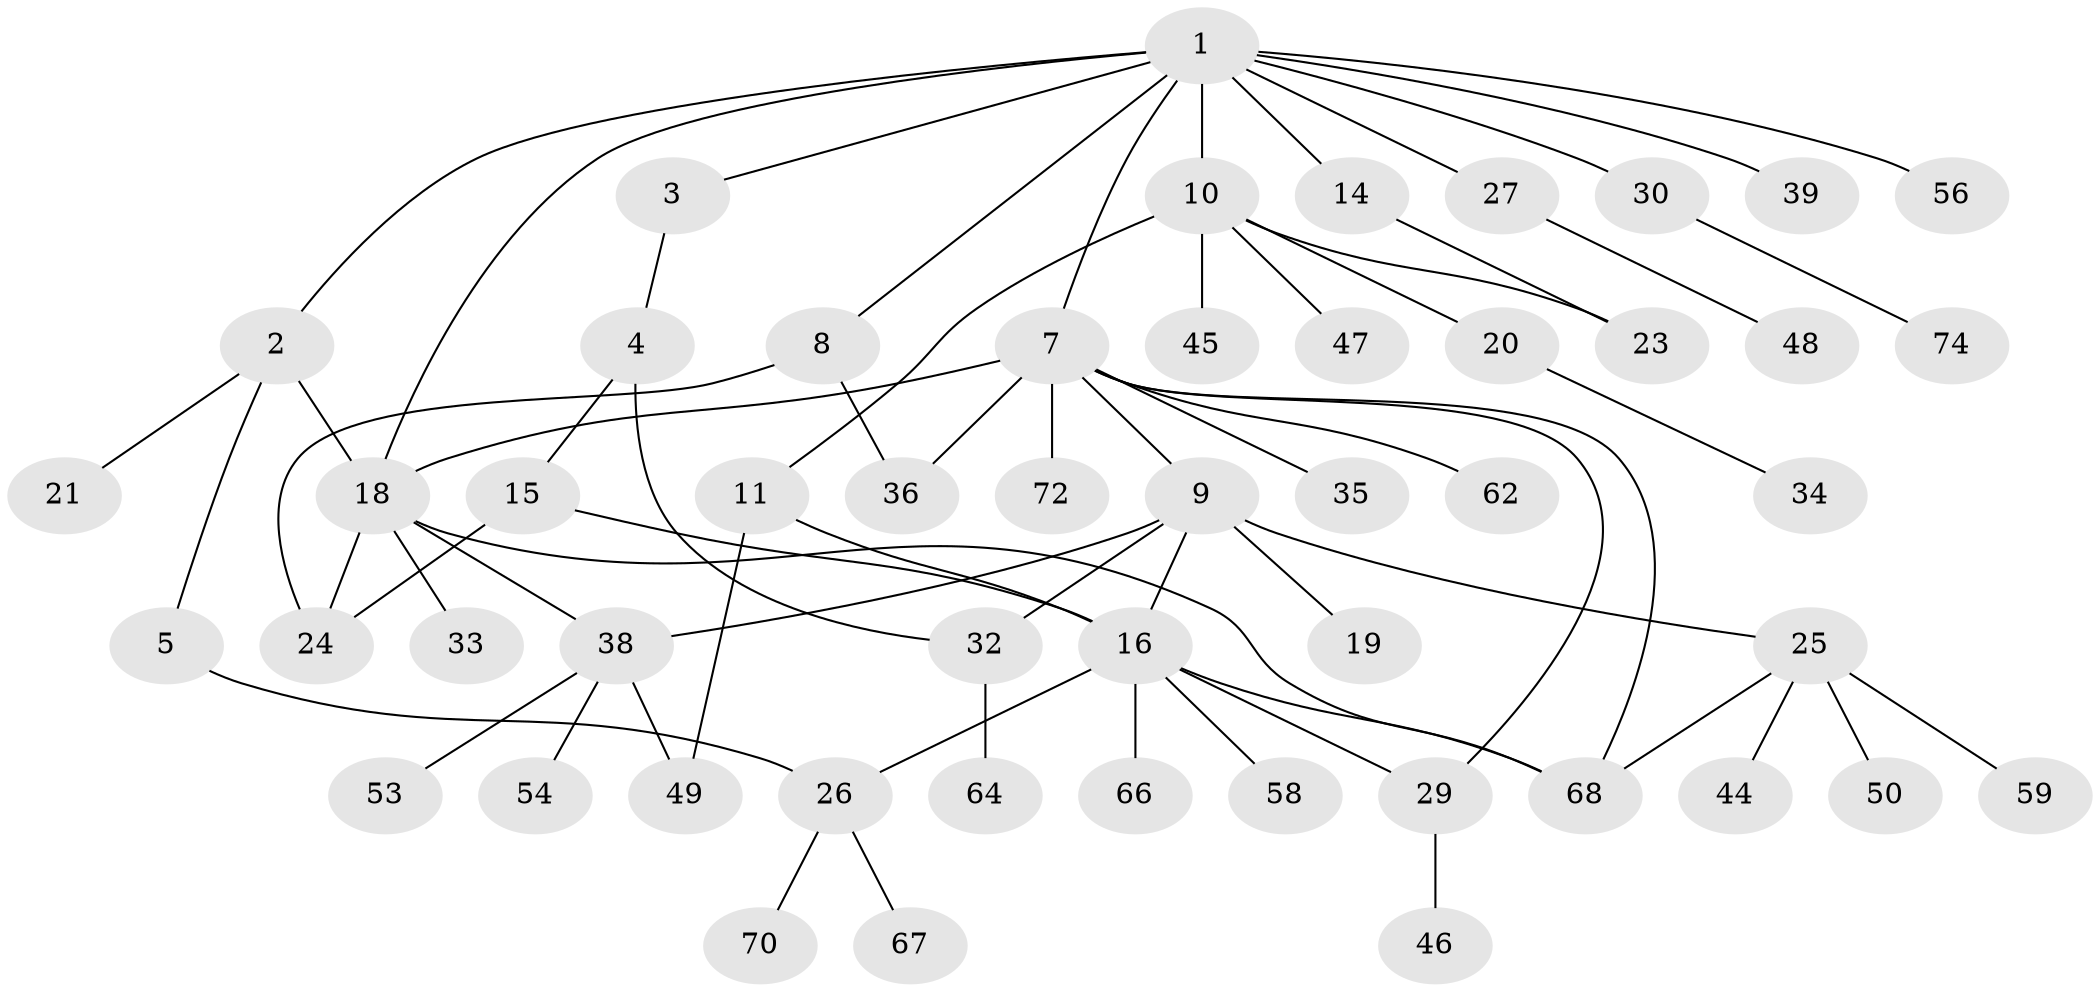 // Generated by graph-tools (version 1.1) at 2025/51/02/27/25 19:51:41]
// undirected, 51 vertices, 66 edges
graph export_dot {
graph [start="1"]
  node [color=gray90,style=filled];
  1 [super="+6"];
  2 [super="+63"];
  3;
  4 [super="+57"];
  5;
  7 [super="+17"];
  8 [super="+31"];
  9 [super="+13"];
  10 [super="+12"];
  11 [super="+65"];
  14 [super="+37"];
  15;
  16 [super="+60"];
  18 [super="+51"];
  19 [super="+73"];
  20 [super="+22"];
  21;
  23;
  24 [super="+42"];
  25 [super="+28"];
  26 [super="+61"];
  27 [super="+40"];
  29 [super="+43"];
  30 [super="+55"];
  32;
  33;
  34;
  35;
  36;
  38 [super="+41"];
  39;
  44;
  45;
  46;
  47;
  48;
  49 [super="+52"];
  50;
  53;
  54;
  56;
  58 [super="+71"];
  59;
  62;
  64;
  66;
  67;
  68 [super="+69"];
  70;
  72;
  74;
  1 -- 2;
  1 -- 3;
  1 -- 10;
  1 -- 27;
  1 -- 7;
  1 -- 30;
  1 -- 39;
  1 -- 8;
  1 -- 56;
  1 -- 14;
  1 -- 18;
  2 -- 5;
  2 -- 21;
  2 -- 18;
  3 -- 4;
  4 -- 15;
  4 -- 32;
  5 -- 26;
  7 -- 9;
  7 -- 18;
  7 -- 72;
  7 -- 36;
  7 -- 35;
  7 -- 29;
  7 -- 62;
  7 -- 68;
  8 -- 36;
  8 -- 24;
  9 -- 38;
  9 -- 16;
  9 -- 32;
  9 -- 19;
  9 -- 25;
  10 -- 11;
  10 -- 20;
  10 -- 23;
  10 -- 45;
  10 -- 47;
  11 -- 49;
  11 -- 16;
  14 -- 23;
  15 -- 16;
  15 -- 24;
  16 -- 58;
  16 -- 66;
  16 -- 68;
  16 -- 26;
  16 -- 29;
  18 -- 24;
  18 -- 33 [weight=2];
  18 -- 38;
  18 -- 68;
  20 -- 34;
  25 -- 50;
  25 -- 59;
  25 -- 44;
  25 -- 68;
  26 -- 70;
  26 -- 67;
  27 -- 48;
  29 -- 46;
  30 -- 74;
  32 -- 64;
  38 -- 54;
  38 -- 53;
  38 -- 49;
}
